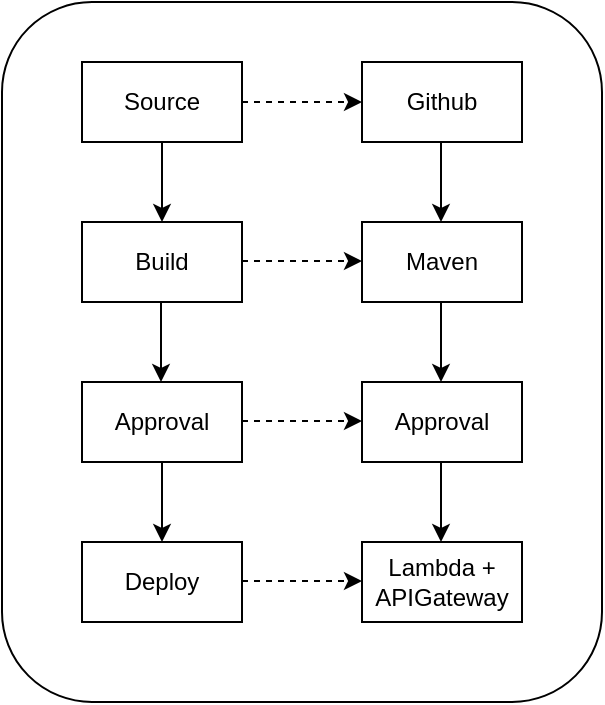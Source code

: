 <mxfile version="13.9.9" type="device"><diagram id="ju6Pzpx13hc5f_-hjvw-" name="Page-1"><mxGraphModel dx="1005" dy="483" grid="1" gridSize="10" guides="1" tooltips="1" connect="1" arrows="1" fold="1" page="1" pageScale="1" pageWidth="850" pageHeight="1100" math="0" shadow="0"><root><mxCell id="0"/><mxCell id="1" parent="0"/><mxCell id="s_lD-_qvZ-dvzJmWfSGr-1" value="" style="rounded=1;whiteSpace=wrap;html=1;" vertex="1" parent="1"><mxGeometry x="320" y="70" width="300" height="350" as="geometry"/></mxCell><mxCell id="s_lD-_qvZ-dvzJmWfSGr-2" value="Source" style="rounded=0;whiteSpace=wrap;html=1;" vertex="1" parent="1"><mxGeometry x="360" y="100" width="80" height="40" as="geometry"/></mxCell><mxCell id="s_lD-_qvZ-dvzJmWfSGr-3" value="Build" style="rounded=0;whiteSpace=wrap;html=1;" vertex="1" parent="1"><mxGeometry x="360" y="180" width="80" height="40" as="geometry"/></mxCell><mxCell id="s_lD-_qvZ-dvzJmWfSGr-4" value="Approval" style="rounded=0;whiteSpace=wrap;html=1;" vertex="1" parent="1"><mxGeometry x="360" y="260" width="80" height="40" as="geometry"/></mxCell><mxCell id="s_lD-_qvZ-dvzJmWfSGr-5" value="Deploy" style="rounded=0;whiteSpace=wrap;html=1;" vertex="1" parent="1"><mxGeometry x="360" y="340" width="80" height="40" as="geometry"/></mxCell><mxCell id="s_lD-_qvZ-dvzJmWfSGr-7" value="Github" style="rounded=0;whiteSpace=wrap;html=1;" vertex="1" parent="1"><mxGeometry x="500" y="100" width="80" height="40" as="geometry"/></mxCell><mxCell id="s_lD-_qvZ-dvzJmWfSGr-8" value="Maven" style="rounded=0;whiteSpace=wrap;html=1;" vertex="1" parent="1"><mxGeometry x="500" y="180" width="80" height="40" as="geometry"/></mxCell><mxCell id="s_lD-_qvZ-dvzJmWfSGr-9" value="Approval" style="rounded=0;whiteSpace=wrap;html=1;" vertex="1" parent="1"><mxGeometry x="500" y="260" width="80" height="40" as="geometry"/></mxCell><mxCell id="s_lD-_qvZ-dvzJmWfSGr-10" value="Lambda + APIGateway" style="rounded=0;whiteSpace=wrap;html=1;" vertex="1" parent="1"><mxGeometry x="500" y="340" width="80" height="40" as="geometry"/></mxCell><mxCell id="s_lD-_qvZ-dvzJmWfSGr-11" value="" style="endArrow=classic;html=1;exitX=1;exitY=0.5;exitDx=0;exitDy=0;entryX=0;entryY=0.5;entryDx=0;entryDy=0;dashed=1;" edge="1" parent="1" source="s_lD-_qvZ-dvzJmWfSGr-2" target="s_lD-_qvZ-dvzJmWfSGr-7"><mxGeometry width="50" height="50" relative="1" as="geometry"><mxPoint x="450" y="160" as="sourcePoint"/><mxPoint x="500" y="110" as="targetPoint"/></mxGeometry></mxCell><mxCell id="s_lD-_qvZ-dvzJmWfSGr-13" value="" style="endArrow=classic;html=1;exitX=1;exitY=0.5;exitDx=0;exitDy=0;entryX=0;entryY=0.5;entryDx=0;entryDy=0;dashed=1;" edge="1" parent="1"><mxGeometry width="50" height="50" relative="1" as="geometry"><mxPoint x="440" y="199.5" as="sourcePoint"/><mxPoint x="500" y="199.5" as="targetPoint"/></mxGeometry></mxCell><mxCell id="s_lD-_qvZ-dvzJmWfSGr-14" value="" style="endArrow=classic;html=1;exitX=1;exitY=0.5;exitDx=0;exitDy=0;entryX=0;entryY=0.5;entryDx=0;entryDy=0;dashed=1;" edge="1" parent="1"><mxGeometry width="50" height="50" relative="1" as="geometry"><mxPoint x="440" y="279.5" as="sourcePoint"/><mxPoint x="500" y="279.5" as="targetPoint"/></mxGeometry></mxCell><mxCell id="s_lD-_qvZ-dvzJmWfSGr-15" value="" style="endArrow=classic;html=1;exitX=1;exitY=0.5;exitDx=0;exitDy=0;entryX=0;entryY=0.5;entryDx=0;entryDy=0;dashed=1;" edge="1" parent="1"><mxGeometry width="50" height="50" relative="1" as="geometry"><mxPoint x="440" y="359.5" as="sourcePoint"/><mxPoint x="500" y="359.5" as="targetPoint"/></mxGeometry></mxCell><mxCell id="s_lD-_qvZ-dvzJmWfSGr-16" value="" style="endArrow=classic;html=1;entryX=0.5;entryY=0;entryDx=0;entryDy=0;" edge="1" parent="1" source="s_lD-_qvZ-dvzJmWfSGr-2" target="s_lD-_qvZ-dvzJmWfSGr-3"><mxGeometry width="50" height="50" relative="1" as="geometry"><mxPoint x="400" y="270" as="sourcePoint"/><mxPoint x="450" y="220" as="targetPoint"/></mxGeometry></mxCell><mxCell id="s_lD-_qvZ-dvzJmWfSGr-17" value="" style="endArrow=classic;html=1;entryX=0.5;entryY=0;entryDx=0;entryDy=0;" edge="1" parent="1"><mxGeometry width="50" height="50" relative="1" as="geometry"><mxPoint x="539.5" y="140" as="sourcePoint"/><mxPoint x="539.5" y="180" as="targetPoint"/></mxGeometry></mxCell><mxCell id="s_lD-_qvZ-dvzJmWfSGr-18" value="" style="endArrow=classic;html=1;entryX=0.5;entryY=0;entryDx=0;entryDy=0;" edge="1" parent="1"><mxGeometry width="50" height="50" relative="1" as="geometry"><mxPoint x="399.5" y="220" as="sourcePoint"/><mxPoint x="399.5" y="260" as="targetPoint"/></mxGeometry></mxCell><mxCell id="s_lD-_qvZ-dvzJmWfSGr-19" value="" style="endArrow=classic;html=1;entryX=0.5;entryY=0;entryDx=0;entryDy=0;exitX=0.5;exitY=1;exitDx=0;exitDy=0;" edge="1" parent="1" source="s_lD-_qvZ-dvzJmWfSGr-4" target="s_lD-_qvZ-dvzJmWfSGr-5"><mxGeometry width="50" height="50" relative="1" as="geometry"><mxPoint x="430" y="170" as="sourcePoint"/><mxPoint x="430" y="210" as="targetPoint"/></mxGeometry></mxCell><mxCell id="s_lD-_qvZ-dvzJmWfSGr-20" value="" style="endArrow=classic;html=1;entryX=0.5;entryY=0;entryDx=0;entryDy=0;" edge="1" parent="1"><mxGeometry width="50" height="50" relative="1" as="geometry"><mxPoint x="539.5" y="300" as="sourcePoint"/><mxPoint x="539.5" y="340" as="targetPoint"/></mxGeometry></mxCell><mxCell id="s_lD-_qvZ-dvzJmWfSGr-23" value="" style="endArrow=classic;html=1;entryX=0.5;entryY=0;entryDx=0;entryDy=0;" edge="1" parent="1"><mxGeometry width="50" height="50" relative="1" as="geometry"><mxPoint x="539.5" y="220" as="sourcePoint"/><mxPoint x="539.5" y="260" as="targetPoint"/></mxGeometry></mxCell></root></mxGraphModel></diagram></mxfile>